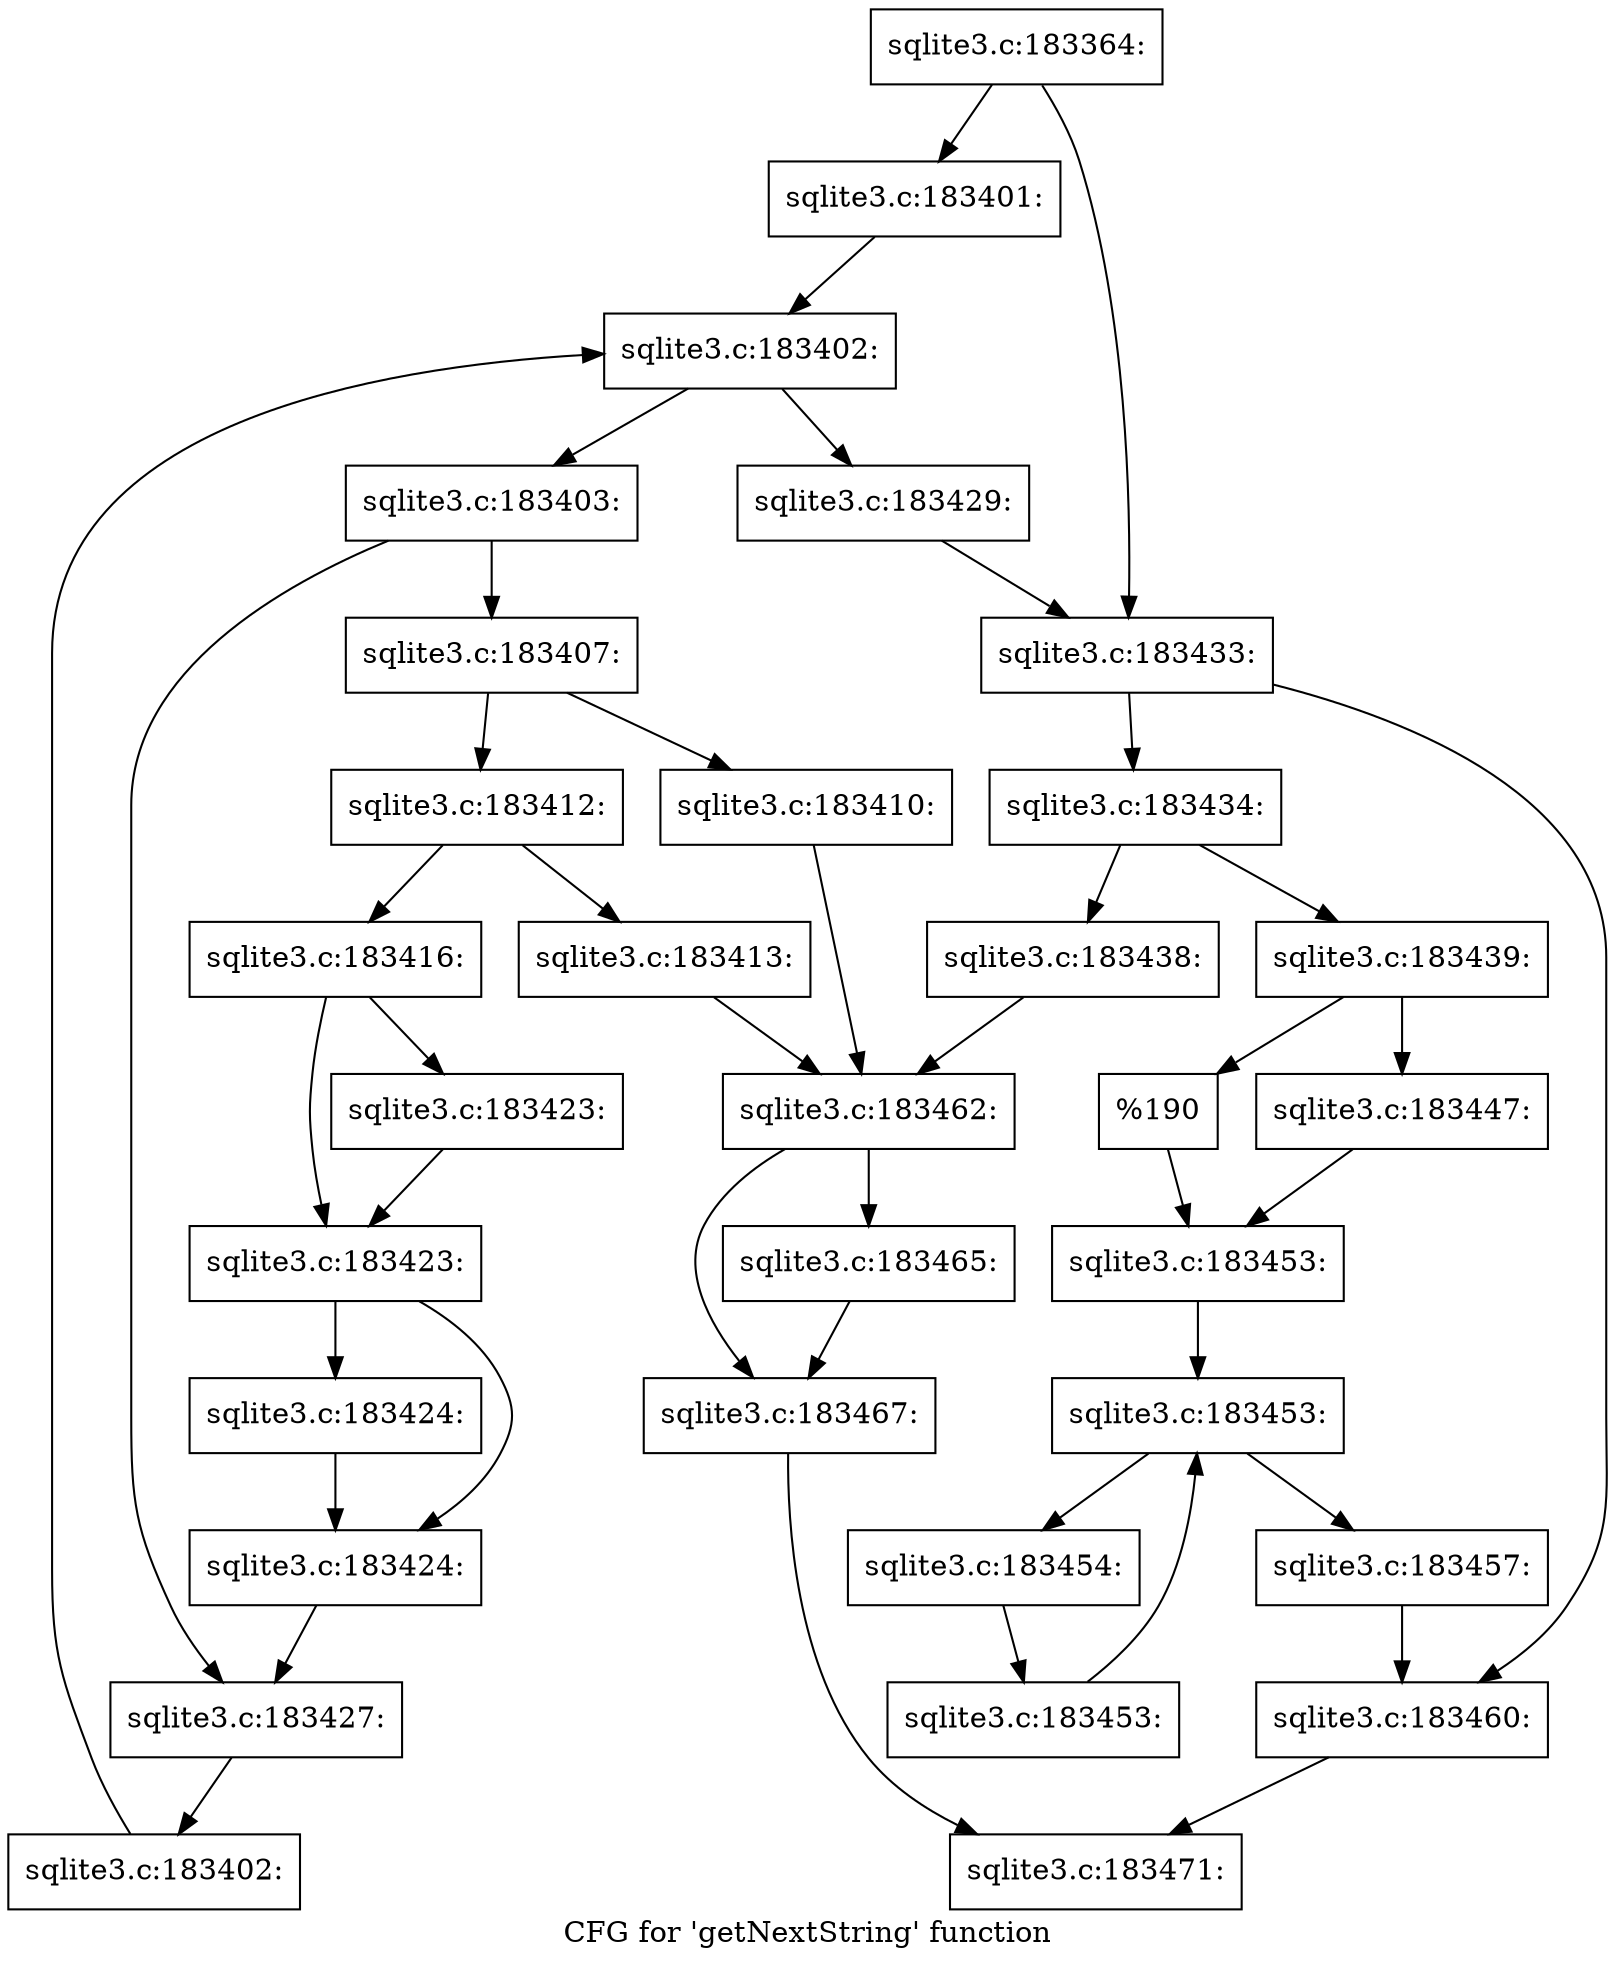 digraph "CFG for 'getNextString' function" {
	label="CFG for 'getNextString' function";

	Node0x55c0f81532d0 [shape=record,label="{sqlite3.c:183364:}"];
	Node0x55c0f81532d0 -> Node0x55c0f6b65ff0;
	Node0x55c0f81532d0 -> Node0x55c0fae48bf0;
	Node0x55c0f6b65ff0 [shape=record,label="{sqlite3.c:183401:}"];
	Node0x55c0f6b65ff0 -> Node0x55c0fae49600;
	Node0x55c0fae49600 [shape=record,label="{sqlite3.c:183402:}"];
	Node0x55c0fae49600 -> Node0x55c0fae49740;
	Node0x55c0fae49600 -> Node0x55c0fae49450;
	Node0x55c0fae49740 [shape=record,label="{sqlite3.c:183403:}"];
	Node0x55c0fae49740 -> Node0x55c0fae4ae80;
	Node0x55c0fae49740 -> Node0x55c0fae4b140;
	Node0x55c0fae4ae80 [shape=record,label="{sqlite3.c:183407:}"];
	Node0x55c0fae4ae80 -> Node0x55c0fae4bee0;
	Node0x55c0fae4ae80 -> Node0x55c0f6b6b3f0;
	Node0x55c0f6b6b3f0 [shape=record,label="{sqlite3.c:183410:}"];
	Node0x55c0f6b6b3f0 -> Node0x55c0fae4bd60;
	Node0x55c0fae4bee0 [shape=record,label="{sqlite3.c:183412:}"];
	Node0x55c0fae4bee0 -> Node0x55c0fae4d100;
	Node0x55c0fae4bee0 -> Node0x55c0fae4d0b0;
	Node0x55c0fae4d0b0 [shape=record,label="{sqlite3.c:183413:}"];
	Node0x55c0fae4d0b0 -> Node0x55c0fae4bd60;
	Node0x55c0fae4d100 [shape=record,label="{sqlite3.c:183416:}"];
	Node0x55c0fae4d100 -> Node0x55c0fae4e880;
	Node0x55c0fae4d100 -> Node0x55c0fae4e830;
	Node0x55c0fae4e880 [shape=record,label="{sqlite3.c:183423:}"];
	Node0x55c0fae4e880 -> Node0x55c0fae4e830;
	Node0x55c0fae4e830 [shape=record,label="{sqlite3.c:183423:}"];
	Node0x55c0fae4e830 -> Node0x55c0fae4f460;
	Node0x55c0fae4e830 -> Node0x55c0fae4f410;
	Node0x55c0fae4f460 [shape=record,label="{sqlite3.c:183424:}"];
	Node0x55c0fae4f460 -> Node0x55c0fae4f410;
	Node0x55c0fae4f410 [shape=record,label="{sqlite3.c:183424:}"];
	Node0x55c0fae4f410 -> Node0x55c0fae4b140;
	Node0x55c0fae4b140 [shape=record,label="{sqlite3.c:183427:}"];
	Node0x55c0fae4b140 -> Node0x55c0fae496b0;
	Node0x55c0fae496b0 [shape=record,label="{sqlite3.c:183402:}"];
	Node0x55c0fae496b0 -> Node0x55c0fae49600;
	Node0x55c0fae49450 [shape=record,label="{sqlite3.c:183429:}"];
	Node0x55c0fae49450 -> Node0x55c0fae48bf0;
	Node0x55c0fae48bf0 [shape=record,label="{sqlite3.c:183433:}"];
	Node0x55c0fae48bf0 -> Node0x55c0fae50d30;
	Node0x55c0fae48bf0 -> Node0x55c0fae50d80;
	Node0x55c0fae50d30 [shape=record,label="{sqlite3.c:183434:}"];
	Node0x55c0fae50d30 -> Node0x55c0fae52030;
	Node0x55c0fae50d30 -> Node0x55c0fae51fe0;
	Node0x55c0fae51fe0 [shape=record,label="{sqlite3.c:183438:}"];
	Node0x55c0fae51fe0 -> Node0x55c0fae4bd60;
	Node0x55c0fae52030 [shape=record,label="{sqlite3.c:183439:}"];
	Node0x55c0fae52030 -> Node0x55c0fae545a0;
	Node0x55c0fae52030 -> Node0x55c0fae54640;
	Node0x55c0fae545a0 [shape=record,label="{sqlite3.c:183447:}"];
	Node0x55c0fae545a0 -> Node0x55c0fae545f0;
	Node0x55c0fae54640 [shape=record,label="{%190}"];
	Node0x55c0fae54640 -> Node0x55c0fae545f0;
	Node0x55c0fae545f0 [shape=record,label="{sqlite3.c:183453:}"];
	Node0x55c0fae545f0 -> Node0x55c0fae551f0;
	Node0x55c0fae551f0 [shape=record,label="{sqlite3.c:183453:}"];
	Node0x55c0fae551f0 -> Node0x55c0fae55410;
	Node0x55c0fae551f0 -> Node0x55c0fae55040;
	Node0x55c0fae55410 [shape=record,label="{sqlite3.c:183454:}"];
	Node0x55c0fae55410 -> Node0x55c0fae55380;
	Node0x55c0fae55380 [shape=record,label="{sqlite3.c:183453:}"];
	Node0x55c0fae55380 -> Node0x55c0fae551f0;
	Node0x55c0fae55040 [shape=record,label="{sqlite3.c:183457:}"];
	Node0x55c0fae55040 -> Node0x55c0fae50d80;
	Node0x55c0fae50d80 [shape=record,label="{sqlite3.c:183460:}"];
	Node0x55c0fae50d80 -> Node0x55c0fae43b70;
	Node0x55c0fae4bd60 [shape=record,label="{sqlite3.c:183462:}"];
	Node0x55c0fae4bd60 -> Node0x55c0fae57510;
	Node0x55c0fae4bd60 -> Node0x55c0fae57560;
	Node0x55c0fae57510 [shape=record,label="{sqlite3.c:183465:}"];
	Node0x55c0fae57510 -> Node0x55c0fae57560;
	Node0x55c0fae57560 [shape=record,label="{sqlite3.c:183467:}"];
	Node0x55c0fae57560 -> Node0x55c0fae43b70;
	Node0x55c0fae43b70 [shape=record,label="{sqlite3.c:183471:}"];
}
